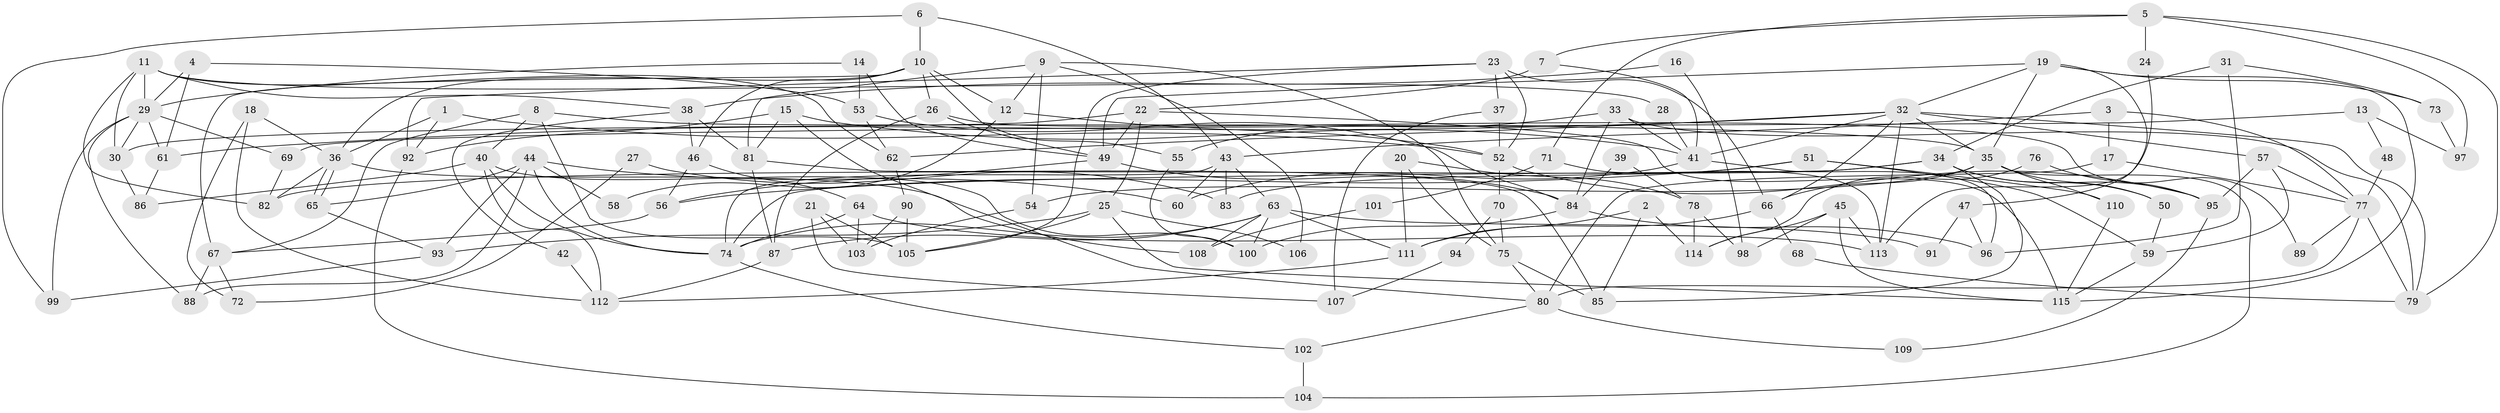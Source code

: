 // Generated by graph-tools (version 1.1) at 2025/26/03/09/25 03:26:20]
// undirected, 115 vertices, 230 edges
graph export_dot {
graph [start="1"]
  node [color=gray90,style=filled];
  1;
  2;
  3;
  4;
  5;
  6;
  7;
  8;
  9;
  10;
  11;
  12;
  13;
  14;
  15;
  16;
  17;
  18;
  19;
  20;
  21;
  22;
  23;
  24;
  25;
  26;
  27;
  28;
  29;
  30;
  31;
  32;
  33;
  34;
  35;
  36;
  37;
  38;
  39;
  40;
  41;
  42;
  43;
  44;
  45;
  46;
  47;
  48;
  49;
  50;
  51;
  52;
  53;
  54;
  55;
  56;
  57;
  58;
  59;
  60;
  61;
  62;
  63;
  64;
  65;
  66;
  67;
  68;
  69;
  70;
  71;
  72;
  73;
  74;
  75;
  76;
  77;
  78;
  79;
  80;
  81;
  82;
  83;
  84;
  85;
  86;
  87;
  88;
  89;
  90;
  91;
  92;
  93;
  94;
  95;
  96;
  97;
  98;
  99;
  100;
  101;
  102;
  103;
  104;
  105;
  106;
  107;
  108;
  109;
  110;
  111;
  112;
  113;
  114;
  115;
  1 -- 92;
  1 -- 36;
  1 -- 52;
  2 -- 111;
  2 -- 85;
  2 -- 114;
  3 -- 43;
  3 -- 77;
  3 -- 17;
  4 -- 29;
  4 -- 53;
  4 -- 61;
  5 -- 79;
  5 -- 7;
  5 -- 24;
  5 -- 71;
  5 -- 97;
  6 -- 43;
  6 -- 99;
  6 -- 10;
  7 -- 41;
  7 -- 22;
  8 -- 35;
  8 -- 67;
  8 -- 40;
  8 -- 105;
  9 -- 12;
  9 -- 81;
  9 -- 54;
  9 -- 75;
  9 -- 106;
  10 -- 55;
  10 -- 12;
  10 -- 26;
  10 -- 36;
  10 -- 46;
  10 -- 67;
  11 -- 29;
  11 -- 30;
  11 -- 28;
  11 -- 38;
  11 -- 62;
  11 -- 82;
  12 -- 52;
  12 -- 58;
  13 -- 69;
  13 -- 97;
  13 -- 48;
  14 -- 53;
  14 -- 49;
  14 -- 29;
  15 -- 81;
  15 -- 80;
  15 -- 41;
  15 -- 92;
  16 -- 38;
  16 -- 98;
  17 -- 77;
  17 -- 80;
  18 -- 36;
  18 -- 112;
  18 -- 72;
  19 -- 35;
  19 -- 32;
  19 -- 47;
  19 -- 49;
  19 -- 73;
  19 -- 115;
  20 -- 111;
  20 -- 75;
  20 -- 78;
  21 -- 103;
  21 -- 105;
  21 -- 107;
  22 -- 25;
  22 -- 49;
  22 -- 30;
  22 -- 115;
  23 -- 66;
  23 -- 52;
  23 -- 37;
  23 -- 92;
  23 -- 105;
  24 -- 113;
  25 -- 105;
  25 -- 115;
  25 -- 93;
  25 -- 106;
  26 -- 49;
  26 -- 87;
  26 -- 89;
  27 -- 72;
  27 -- 83;
  28 -- 41;
  29 -- 61;
  29 -- 30;
  29 -- 69;
  29 -- 88;
  29 -- 99;
  30 -- 86;
  31 -- 34;
  31 -- 96;
  31 -- 73;
  32 -- 41;
  32 -- 61;
  32 -- 35;
  32 -- 57;
  32 -- 62;
  32 -- 66;
  32 -- 79;
  32 -- 113;
  33 -- 84;
  33 -- 79;
  33 -- 41;
  33 -- 55;
  34 -- 82;
  34 -- 50;
  34 -- 74;
  34 -- 85;
  34 -- 95;
  35 -- 104;
  35 -- 50;
  35 -- 54;
  35 -- 66;
  35 -- 110;
  36 -- 65;
  36 -- 65;
  36 -- 82;
  36 -- 108;
  37 -- 52;
  37 -- 107;
  38 -- 46;
  38 -- 42;
  38 -- 81;
  39 -- 78;
  39 -- 84;
  40 -- 74;
  40 -- 86;
  40 -- 100;
  40 -- 112;
  41 -- 60;
  41 -- 96;
  42 -- 112;
  43 -- 74;
  43 -- 60;
  43 -- 63;
  43 -- 83;
  44 -- 74;
  44 -- 93;
  44 -- 58;
  44 -- 60;
  44 -- 65;
  44 -- 88;
  45 -- 115;
  45 -- 113;
  45 -- 98;
  45 -- 114;
  46 -- 64;
  46 -- 56;
  47 -- 96;
  47 -- 91;
  48 -- 77;
  49 -- 56;
  49 -- 84;
  50 -- 59;
  51 -- 110;
  51 -- 56;
  51 -- 59;
  51 -- 83;
  52 -- 95;
  52 -- 70;
  53 -- 62;
  53 -- 84;
  54 -- 103;
  55 -- 100;
  56 -- 67;
  57 -- 59;
  57 -- 77;
  57 -- 95;
  59 -- 115;
  61 -- 86;
  62 -- 90;
  63 -- 111;
  63 -- 74;
  63 -- 87;
  63 -- 91;
  63 -- 100;
  63 -- 108;
  64 -- 103;
  64 -- 74;
  64 -- 113;
  65 -- 93;
  66 -- 68;
  66 -- 111;
  67 -- 88;
  67 -- 72;
  68 -- 79;
  69 -- 82;
  70 -- 75;
  70 -- 94;
  71 -- 113;
  71 -- 101;
  73 -- 97;
  74 -- 102;
  75 -- 85;
  75 -- 80;
  76 -- 95;
  76 -- 114;
  77 -- 80;
  77 -- 79;
  77 -- 89;
  78 -- 114;
  78 -- 98;
  80 -- 102;
  80 -- 109;
  81 -- 87;
  81 -- 85;
  84 -- 100;
  84 -- 96;
  87 -- 112;
  90 -- 105;
  90 -- 103;
  92 -- 104;
  93 -- 99;
  94 -- 107;
  95 -- 109;
  101 -- 108;
  102 -- 104;
  110 -- 115;
  111 -- 112;
}
